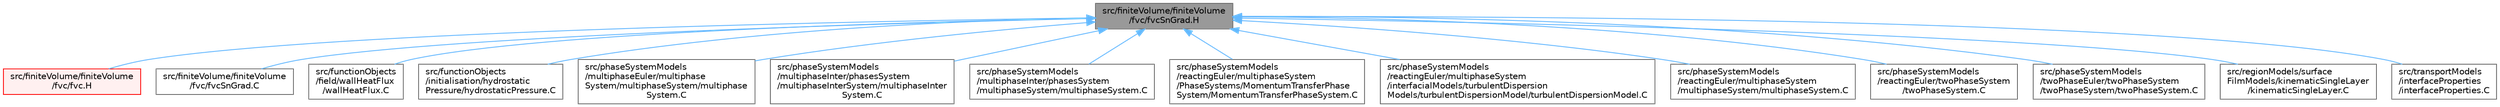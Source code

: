 digraph "src/finiteVolume/finiteVolume/fvc/fvcSnGrad.H"
{
 // LATEX_PDF_SIZE
  bgcolor="transparent";
  edge [fontname=Helvetica,fontsize=10,labelfontname=Helvetica,labelfontsize=10];
  node [fontname=Helvetica,fontsize=10,shape=box,height=0.2,width=0.4];
  Node1 [id="Node000001",label="src/finiteVolume/finiteVolume\l/fvc/fvcSnGrad.H",height=0.2,width=0.4,color="gray40", fillcolor="grey60", style="filled", fontcolor="black",tooltip="Calculate the snGrad of the given volField."];
  Node1 -> Node2 [id="edge1_Node000001_Node000002",dir="back",color="steelblue1",style="solid",tooltip=" "];
  Node2 [id="Node000002",label="src/finiteVolume/finiteVolume\l/fvc/fvc.H",height=0.2,width=0.4,color="red", fillcolor="#FFF0F0", style="filled",URL="$fvc_8H.html",tooltip=" "];
  Node1 -> Node172 [id="edge2_Node000001_Node000172",dir="back",color="steelblue1",style="solid",tooltip=" "];
  Node172 [id="Node000172",label="src/finiteVolume/finiteVolume\l/fvc/fvcSnGrad.C",height=0.2,width=0.4,color="grey40", fillcolor="white", style="filled",URL="$fvcSnGrad_8C.html",tooltip=" "];
  Node1 -> Node173 [id="edge3_Node000001_Node000173",dir="back",color="steelblue1",style="solid",tooltip=" "];
  Node173 [id="Node000173",label="src/functionObjects\l/field/wallHeatFlux\l/wallHeatFlux.C",height=0.2,width=0.4,color="grey40", fillcolor="white", style="filled",URL="$wallHeatFlux_8C.html",tooltip=" "];
  Node1 -> Node174 [id="edge4_Node000001_Node000174",dir="back",color="steelblue1",style="solid",tooltip=" "];
  Node174 [id="Node000174",label="src/functionObjects\l/initialisation/hydrostatic\lPressure/hydrostaticPressure.C",height=0.2,width=0.4,color="grey40", fillcolor="white", style="filled",URL="$hydrostaticPressure_8C.html",tooltip=" "];
  Node1 -> Node175 [id="edge5_Node000001_Node000175",dir="back",color="steelblue1",style="solid",tooltip=" "];
  Node175 [id="Node000175",label="src/phaseSystemModels\l/multiphaseEuler/multiphase\lSystem/multiphaseSystem/multiphase\lSystem.C",height=0.2,width=0.4,color="grey40", fillcolor="white", style="filled",URL="$multiphaseEuler_2multiphaseSystem_2multiphaseSystem_2multiphaseSystem_8C.html",tooltip=" "];
  Node1 -> Node176 [id="edge6_Node000001_Node000176",dir="back",color="steelblue1",style="solid",tooltip=" "];
  Node176 [id="Node000176",label="src/phaseSystemModels\l/multiphaseInter/phasesSystem\l/multiphaseInterSystem/multiphaseInter\lSystem.C",height=0.2,width=0.4,color="grey40", fillcolor="white", style="filled",URL="$multiphaseInterSystem_8C.html",tooltip=" "];
  Node1 -> Node177 [id="edge7_Node000001_Node000177",dir="back",color="steelblue1",style="solid",tooltip=" "];
  Node177 [id="Node000177",label="src/phaseSystemModels\l/multiphaseInter/phasesSystem\l/multiphaseSystem/multiphaseSystem.C",height=0.2,width=0.4,color="grey40", fillcolor="white", style="filled",URL="$multiphaseInter_2phasesSystem_2multiphaseSystem_2multiphaseSystem_8C.html",tooltip=" "];
  Node1 -> Node178 [id="edge8_Node000001_Node000178",dir="back",color="steelblue1",style="solid",tooltip=" "];
  Node178 [id="Node000178",label="src/phaseSystemModels\l/reactingEuler/multiphaseSystem\l/PhaseSystems/MomentumTransferPhase\lSystem/MomentumTransferPhaseSystem.C",height=0.2,width=0.4,color="grey40", fillcolor="white", style="filled",URL="$MomentumTransferPhaseSystem_8C.html",tooltip=" "];
  Node1 -> Node179 [id="edge9_Node000001_Node000179",dir="back",color="steelblue1",style="solid",tooltip=" "];
  Node179 [id="Node000179",label="src/phaseSystemModels\l/reactingEuler/multiphaseSystem\l/interfacialModels/turbulentDispersion\lModels/turbulentDispersionModel/turbulentDispersionModel.C",height=0.2,width=0.4,color="grey40", fillcolor="white", style="filled",URL="$reactingEuler_2multiphaseSystem_2interfacialModels_2turbulentDispersionModels_2turbulentDispersi99c62941f84f3b309ef9a323a2c4789e.html",tooltip=" "];
  Node1 -> Node180 [id="edge10_Node000001_Node000180",dir="back",color="steelblue1",style="solid",tooltip=" "];
  Node180 [id="Node000180",label="src/phaseSystemModels\l/reactingEuler/multiphaseSystem\l/multiphaseSystem/multiphaseSystem.C",height=0.2,width=0.4,color="grey40", fillcolor="white", style="filled",URL="$reactingEuler_2multiphaseSystem_2multiphaseSystem_2multiphaseSystem_8C.html",tooltip=" "];
  Node1 -> Node181 [id="edge11_Node000001_Node000181",dir="back",color="steelblue1",style="solid",tooltip=" "];
  Node181 [id="Node000181",label="src/phaseSystemModels\l/reactingEuler/twoPhaseSystem\l/twoPhaseSystem.C",height=0.2,width=0.4,color="grey40", fillcolor="white", style="filled",URL="$reactingEuler_2twoPhaseSystem_2twoPhaseSystem_8C.html",tooltip=" "];
  Node1 -> Node182 [id="edge12_Node000001_Node000182",dir="back",color="steelblue1",style="solid",tooltip=" "];
  Node182 [id="Node000182",label="src/phaseSystemModels\l/twoPhaseEuler/twoPhaseSystem\l/twoPhaseSystem/twoPhaseSystem.C",height=0.2,width=0.4,color="grey40", fillcolor="white", style="filled",URL="$twoPhaseEuler_2twoPhaseSystem_2twoPhaseSystem_2twoPhaseSystem_8C.html",tooltip=" "];
  Node1 -> Node183 [id="edge13_Node000001_Node000183",dir="back",color="steelblue1",style="solid",tooltip=" "];
  Node183 [id="Node000183",label="src/regionModels/surface\lFilmModels/kinematicSingleLayer\l/kinematicSingleLayer.C",height=0.2,width=0.4,color="grey40", fillcolor="white", style="filled",URL="$kinematicSingleLayer_8C.html",tooltip=" "];
  Node1 -> Node184 [id="edge14_Node000001_Node000184",dir="back",color="steelblue1",style="solid",tooltip=" "];
  Node184 [id="Node000184",label="src/transportModels\l/interfaceProperties\l/interfaceProperties.C",height=0.2,width=0.4,color="grey40", fillcolor="white", style="filled",URL="$interfaceProperties_8C.html",tooltip=" "];
}
